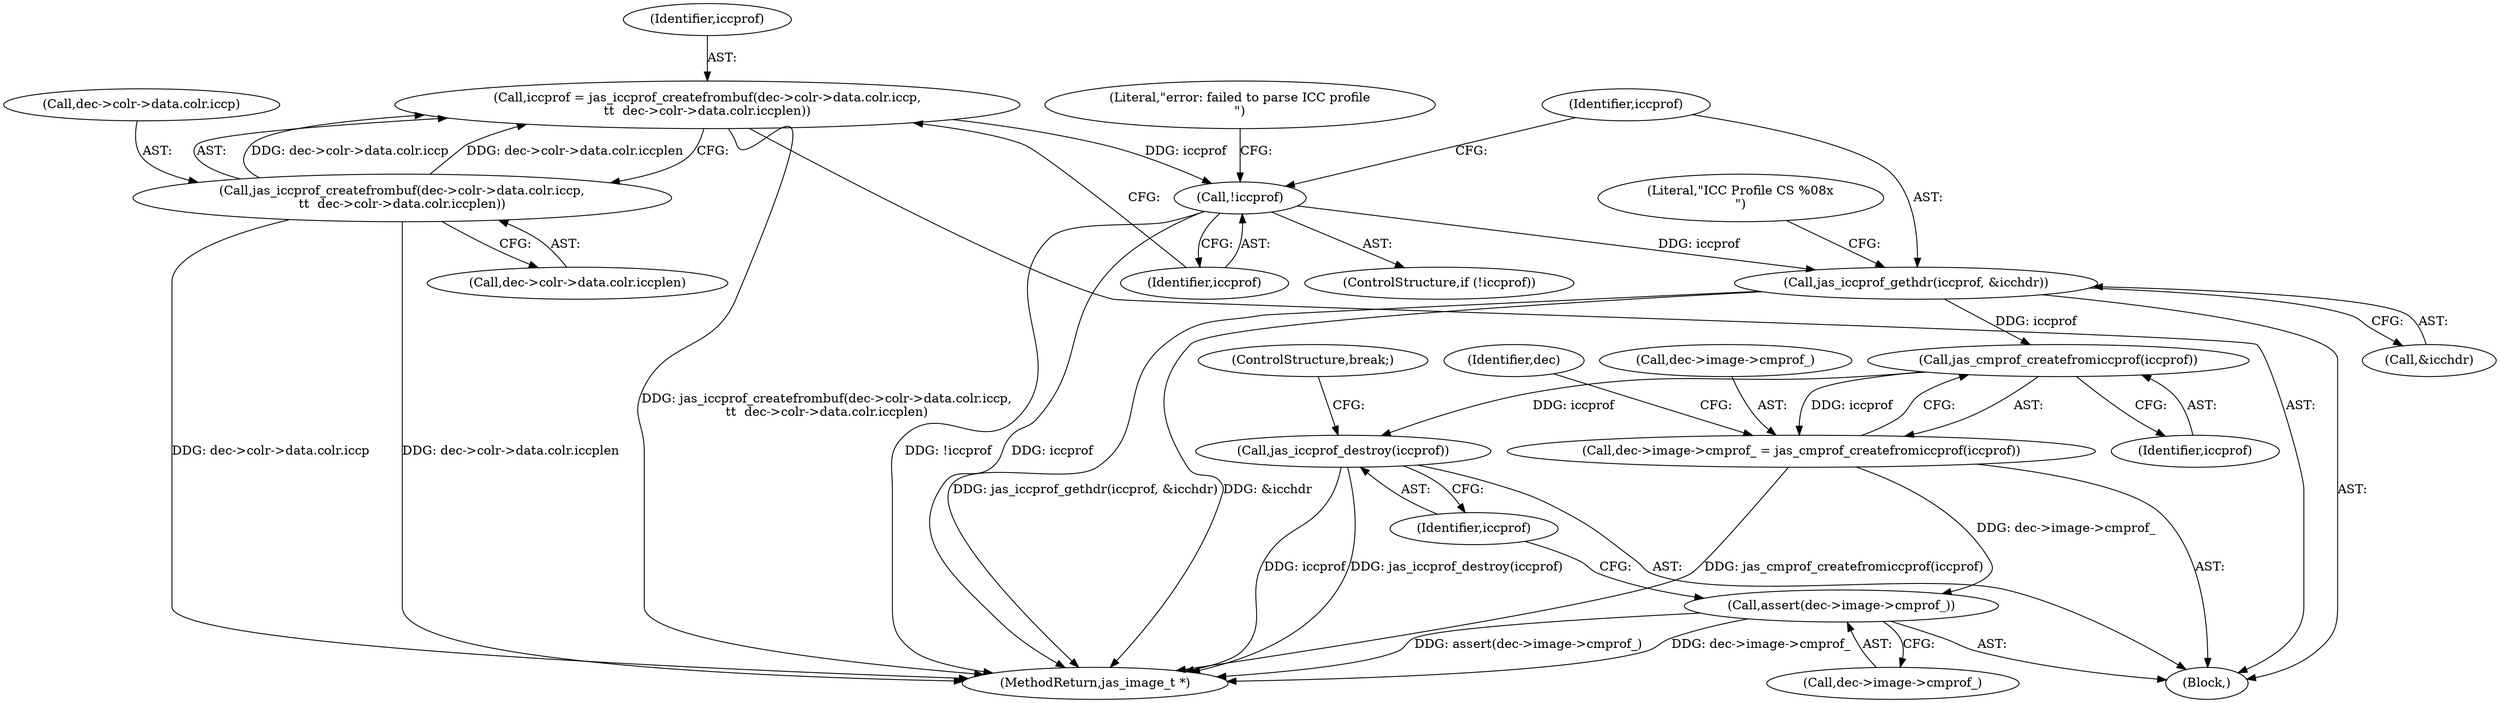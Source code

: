 digraph "0_jasper_e24bdc716c3327b067c551bc6cfb97fd2370358d_0@API" {
"1000616" [label="(Call,iccprof = jas_iccprof_createfrombuf(dec->colr->data.colr.iccp,\n\t\t  dec->colr->data.colr.iccplen))"];
"1000618" [label="(Call,jas_iccprof_createfrombuf(dec->colr->data.colr.iccp,\n\t\t  dec->colr->data.colr.iccplen))"];
"1000638" [label="(Call,!iccprof)"];
"1000644" [label="(Call,jas_iccprof_gethdr(iccprof, &icchdr))"];
"1000667" [label="(Call,jas_cmprof_createfromiccprof(iccprof))"];
"1000661" [label="(Call,dec->image->cmprof_ = jas_cmprof_createfromiccprof(iccprof))"];
"1000669" [label="(Call,assert(dec->image->cmprof_))"];
"1000675" [label="(Call,jas_iccprof_destroy(iccprof))"];
"1000642" [label="(Literal,\"error: failed to parse ICC profile\n\")"];
"1000669" [label="(Call,assert(dec->image->cmprof_))"];
"1000638" [label="(Call,!iccprof)"];
"1000599" [label="(Block,)"];
"1000618" [label="(Call,jas_iccprof_createfrombuf(dec->colr->data.colr.iccp,\n\t\t  dec->colr->data.colr.iccplen))"];
"1000617" [label="(Identifier,iccprof)"];
"1000639" [label="(Identifier,iccprof)"];
"1000649" [label="(Literal,\"ICC Profile CS %08x\n\")"];
"1000644" [label="(Call,jas_iccprof_gethdr(iccprof, &icchdr))"];
"1000637" [label="(ControlStructure,if (!iccprof))"];
"1000616" [label="(Call,iccprof = jas_iccprof_createfrombuf(dec->colr->data.colr.iccp,\n\t\t  dec->colr->data.colr.iccplen))"];
"1000661" [label="(Call,dec->image->cmprof_ = jas_cmprof_createfromiccprof(iccprof))"];
"1000675" [label="(Call,jas_iccprof_destroy(iccprof))"];
"1000672" [label="(Identifier,dec)"];
"1001265" [label="(MethodReturn,jas_image_t *)"];
"1000676" [label="(Identifier,iccprof)"];
"1000645" [label="(Identifier,iccprof)"];
"1000667" [label="(Call,jas_cmprof_createfromiccprof(iccprof))"];
"1000670" [label="(Call,dec->image->cmprof_)"];
"1000668" [label="(Identifier,iccprof)"];
"1000646" [label="(Call,&icchdr)"];
"1000619" [label="(Call,dec->colr->data.colr.iccp)"];
"1000662" [label="(Call,dec->image->cmprof_)"];
"1000677" [label="(ControlStructure,break;)"];
"1000628" [label="(Call,dec->colr->data.colr.iccplen)"];
"1000616" -> "1000599"  [label="AST: "];
"1000616" -> "1000618"  [label="CFG: "];
"1000617" -> "1000616"  [label="AST: "];
"1000618" -> "1000616"  [label="AST: "];
"1000639" -> "1000616"  [label="CFG: "];
"1000616" -> "1001265"  [label="DDG: jas_iccprof_createfrombuf(dec->colr->data.colr.iccp,\n\t\t  dec->colr->data.colr.iccplen)"];
"1000618" -> "1000616"  [label="DDG: dec->colr->data.colr.iccp"];
"1000618" -> "1000616"  [label="DDG: dec->colr->data.colr.iccplen"];
"1000616" -> "1000638"  [label="DDG: iccprof"];
"1000618" -> "1000628"  [label="CFG: "];
"1000619" -> "1000618"  [label="AST: "];
"1000628" -> "1000618"  [label="AST: "];
"1000618" -> "1001265"  [label="DDG: dec->colr->data.colr.iccplen"];
"1000618" -> "1001265"  [label="DDG: dec->colr->data.colr.iccp"];
"1000638" -> "1000637"  [label="AST: "];
"1000638" -> "1000639"  [label="CFG: "];
"1000639" -> "1000638"  [label="AST: "];
"1000642" -> "1000638"  [label="CFG: "];
"1000645" -> "1000638"  [label="CFG: "];
"1000638" -> "1001265"  [label="DDG: !iccprof"];
"1000638" -> "1001265"  [label="DDG: iccprof"];
"1000638" -> "1000644"  [label="DDG: iccprof"];
"1000644" -> "1000599"  [label="AST: "];
"1000644" -> "1000646"  [label="CFG: "];
"1000645" -> "1000644"  [label="AST: "];
"1000646" -> "1000644"  [label="AST: "];
"1000649" -> "1000644"  [label="CFG: "];
"1000644" -> "1001265"  [label="DDG: &icchdr"];
"1000644" -> "1001265"  [label="DDG: jas_iccprof_gethdr(iccprof, &icchdr)"];
"1000644" -> "1000667"  [label="DDG: iccprof"];
"1000667" -> "1000661"  [label="AST: "];
"1000667" -> "1000668"  [label="CFG: "];
"1000668" -> "1000667"  [label="AST: "];
"1000661" -> "1000667"  [label="CFG: "];
"1000667" -> "1000661"  [label="DDG: iccprof"];
"1000667" -> "1000675"  [label="DDG: iccprof"];
"1000661" -> "1000599"  [label="AST: "];
"1000662" -> "1000661"  [label="AST: "];
"1000672" -> "1000661"  [label="CFG: "];
"1000661" -> "1001265"  [label="DDG: jas_cmprof_createfromiccprof(iccprof)"];
"1000661" -> "1000669"  [label="DDG: dec->image->cmprof_"];
"1000669" -> "1000599"  [label="AST: "];
"1000669" -> "1000670"  [label="CFG: "];
"1000670" -> "1000669"  [label="AST: "];
"1000676" -> "1000669"  [label="CFG: "];
"1000669" -> "1001265"  [label="DDG: dec->image->cmprof_"];
"1000669" -> "1001265"  [label="DDG: assert(dec->image->cmprof_)"];
"1000675" -> "1000599"  [label="AST: "];
"1000675" -> "1000676"  [label="CFG: "];
"1000676" -> "1000675"  [label="AST: "];
"1000677" -> "1000675"  [label="CFG: "];
"1000675" -> "1001265"  [label="DDG: iccprof"];
"1000675" -> "1001265"  [label="DDG: jas_iccprof_destroy(iccprof)"];
}
